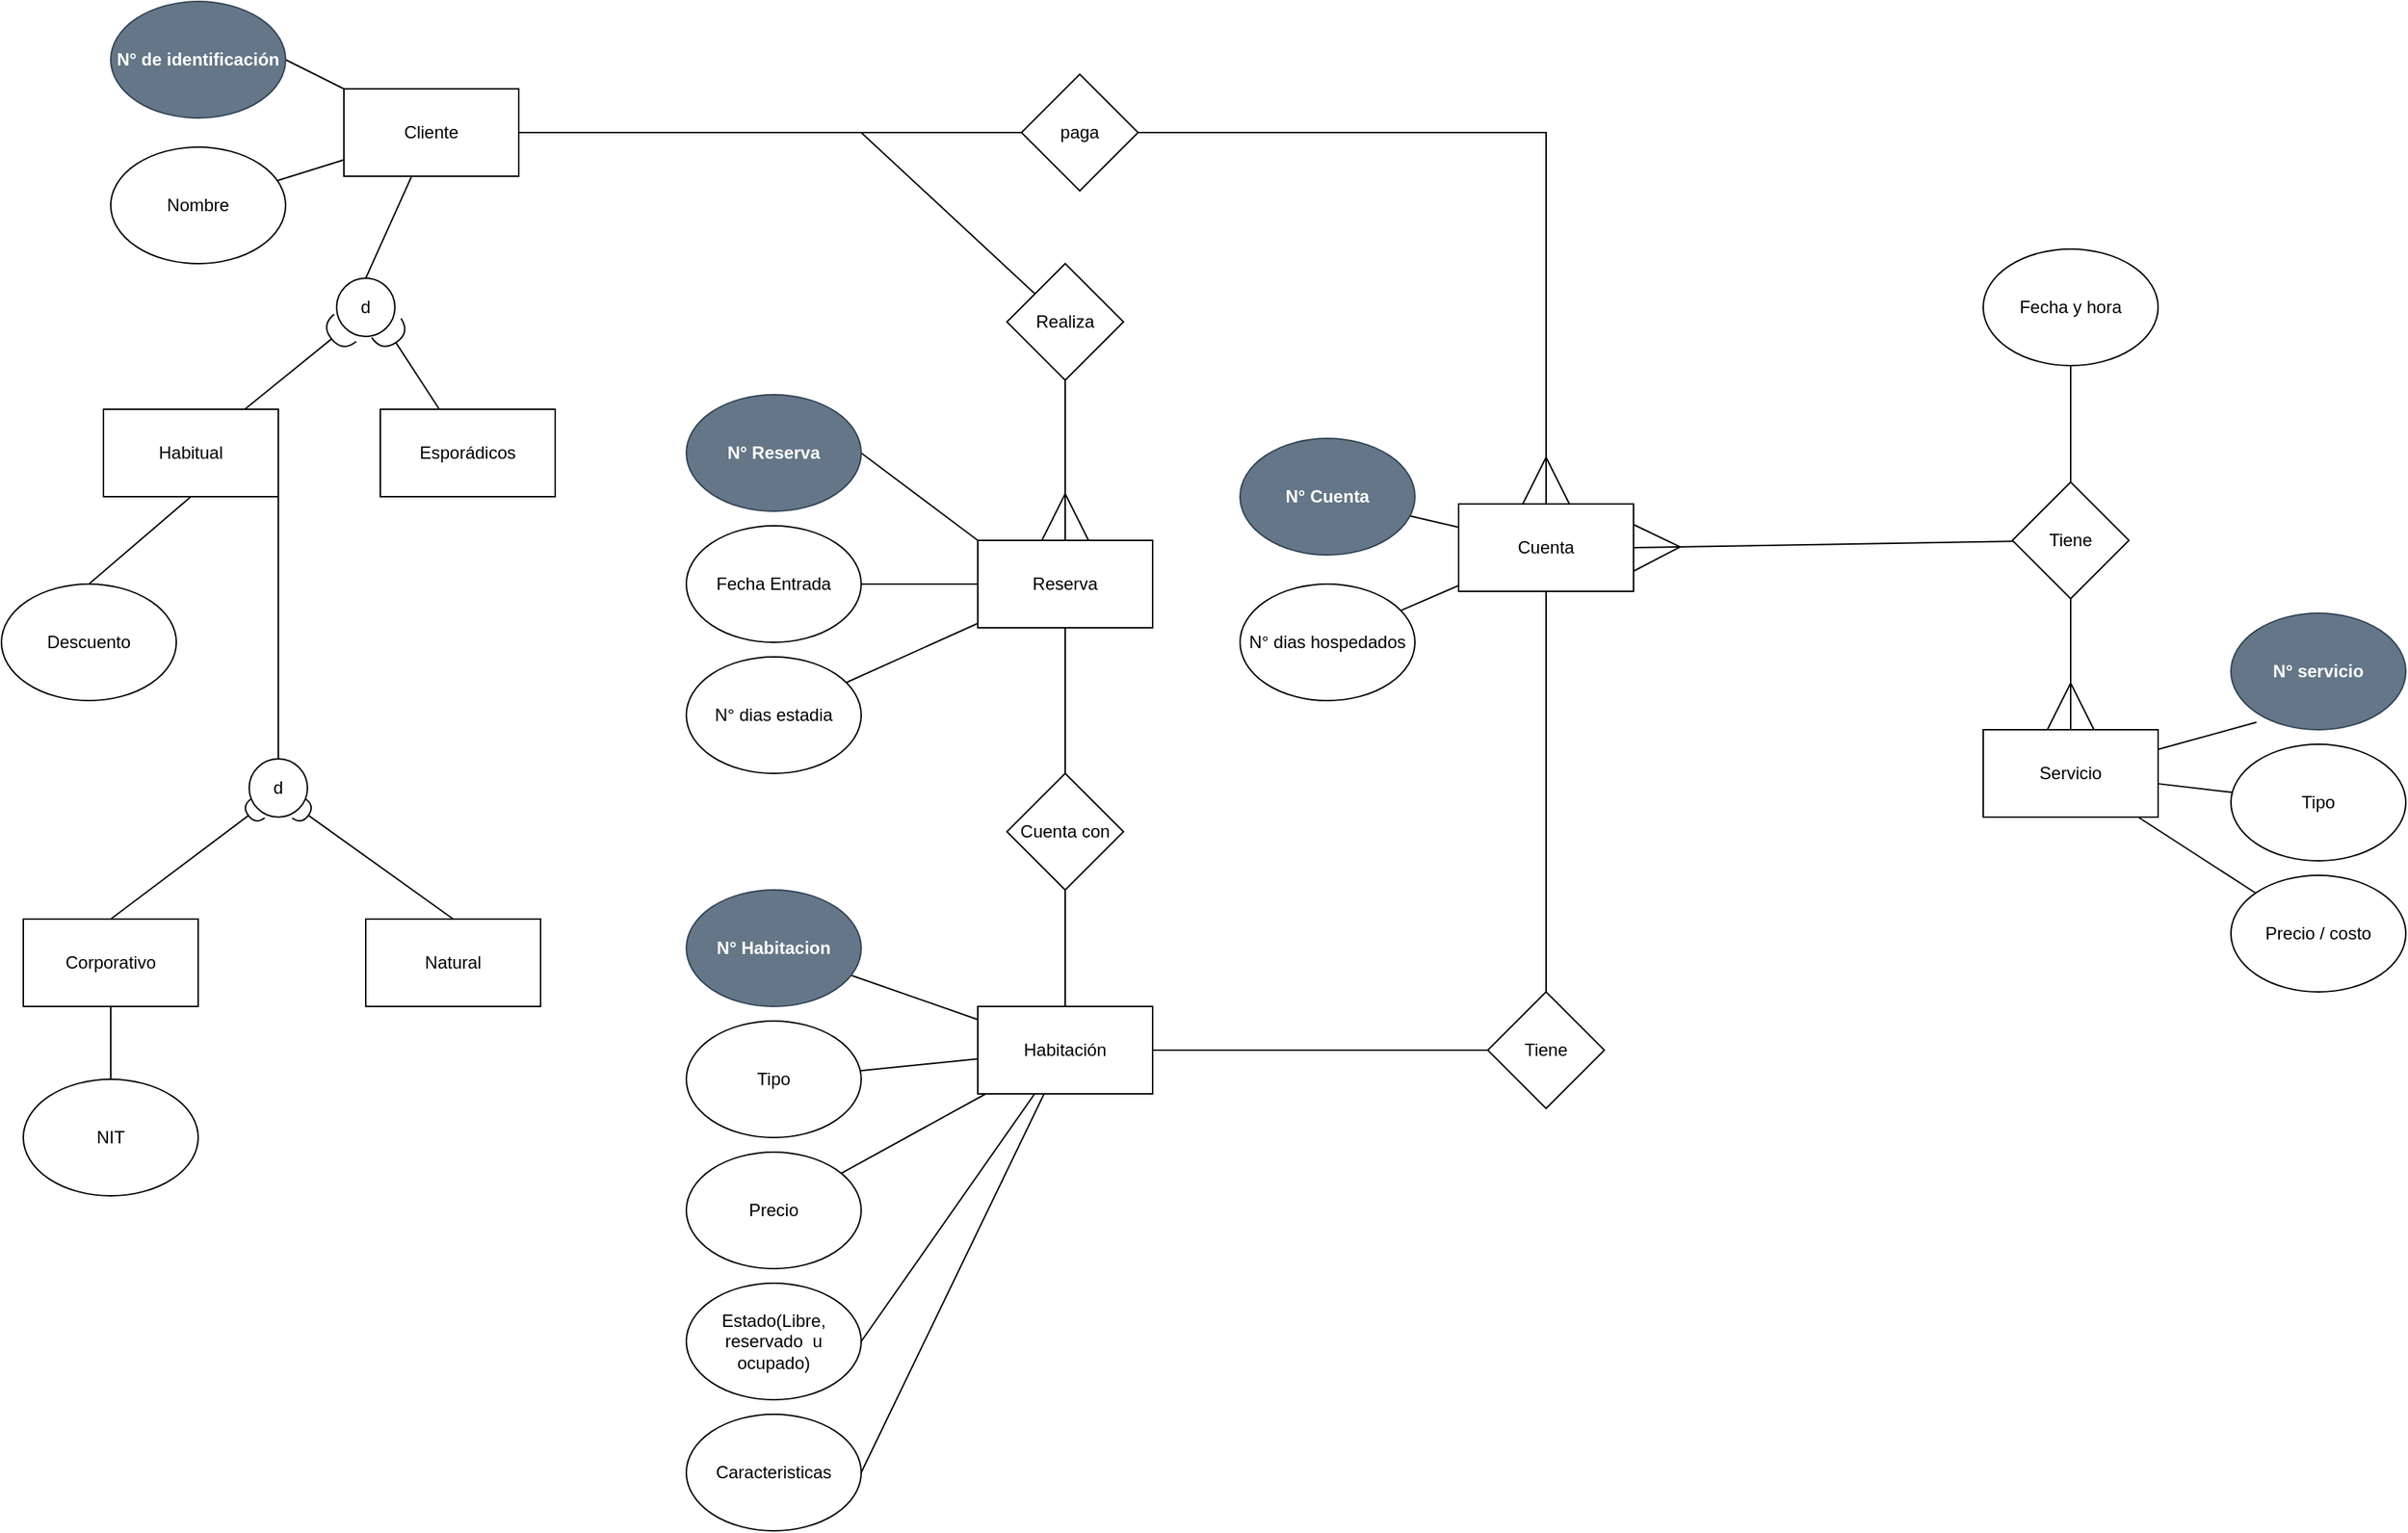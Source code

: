 <mxfile version="24.2.5" type="github">
  <diagram id="R2lEEEUBdFMjLlhIrx00" name="Page-1">
    <mxGraphModel dx="2350" dy="806" grid="1" gridSize="10" guides="1" tooltips="1" connect="1" arrows="1" fold="1" page="1" pageScale="1" pageWidth="850" pageHeight="1100" math="0" shadow="0" extFonts="Permanent Marker^https://fonts.googleapis.com/css?family=Permanent+Marker">
      <root>
        <mxCell id="0" />
        <mxCell id="1" parent="0" />
        <mxCell id="WzUALtF7ErbJbNnm_jxI-42" style="rounded=0;orthogonalLoop=1;jettySize=auto;html=1;endArrow=ERmany;endFill=0;endSize=30;" parent="1" source="WzUALtF7ErbJbNnm_jxI-1" target="WzUALtF7ErbJbNnm_jxI-31" edge="1">
          <mxGeometry relative="1" as="geometry" />
        </mxCell>
        <mxCell id="UDol2EaKQShBg1yIw4Ao-1" style="rounded=0;orthogonalLoop=1;jettySize=auto;html=1;endArrow=ERmany;endFill=0;startArrow=none;startFill=0;targetPerimeterSpacing=0;endSize=30;entryX=1;entryY=0.5;entryDx=0;entryDy=0;" parent="1" source="WzUALtF7ErbJbNnm_jxI-1" target="WzUALtF7ErbJbNnm_jxI-28" edge="1">
          <mxGeometry relative="1" as="geometry">
            <mxPoint x="523.333" y="293.333" as="sourcePoint" />
            <mxPoint x="290" y="410" as="targetPoint" />
            <Array as="points" />
          </mxGeometry>
        </mxCell>
        <mxCell id="spQq0iddo5qkDsfKNymp-11" style="edgeStyle=orthogonalEdgeStyle;rounded=0;orthogonalLoop=1;jettySize=auto;html=1;entryX=0.5;entryY=1;entryDx=0;entryDy=0;endArrow=none;endFill=0;" edge="1" parent="1" source="WzUALtF7ErbJbNnm_jxI-1" target="WzUALtF7ErbJbNnm_jxI-34">
          <mxGeometry relative="1" as="geometry" />
        </mxCell>
        <mxCell id="WzUALtF7ErbJbNnm_jxI-1" value="Tiene" style="rhombus;whiteSpace=wrap;html=1;" parent="1" vertex="1">
          <mxGeometry x="550" y="370" width="80" height="80" as="geometry" />
        </mxCell>
        <mxCell id="WzUALtF7ErbJbNnm_jxI-11" style="rounded=0;orthogonalLoop=1;jettySize=auto;html=1;endArrow=none;endFill=0;" parent="1" source="WzUALtF7ErbJbNnm_jxI-5" target="WzUALtF7ErbJbNnm_jxI-6" edge="1">
          <mxGeometry relative="1" as="geometry" />
        </mxCell>
        <mxCell id="WzUALtF7ErbJbNnm_jxI-15" style="rounded=0;orthogonalLoop=1;jettySize=auto;html=1;endArrow=none;endFill=0;" parent="1" source="WzUALtF7ErbJbNnm_jxI-5" target="WzUALtF7ErbJbNnm_jxI-7" edge="1">
          <mxGeometry relative="1" as="geometry" />
        </mxCell>
        <mxCell id="WzUALtF7ErbJbNnm_jxI-16" style="rounded=0;orthogonalLoop=1;jettySize=auto;html=1;entryX=1;entryY=0.5;entryDx=0;entryDy=0;endArrow=none;endFill=0;" parent="1" source="WzUALtF7ErbJbNnm_jxI-5" target="WzUALtF7ErbJbNnm_jxI-8" edge="1">
          <mxGeometry relative="1" as="geometry">
            <Array as="points" />
          </mxGeometry>
        </mxCell>
        <mxCell id="WzUALtF7ErbJbNnm_jxI-17" style="rounded=0;orthogonalLoop=1;jettySize=auto;html=1;endArrow=none;endFill=0;entryX=1;entryY=0.5;entryDx=0;entryDy=0;" parent="1" source="WzUALtF7ErbJbNnm_jxI-5" target="WzUALtF7ErbJbNnm_jxI-9" edge="1">
          <mxGeometry relative="1" as="geometry">
            <Array as="points" />
          </mxGeometry>
        </mxCell>
        <mxCell id="WzUALtF7ErbJbNnm_jxI-19" style="rounded=0;orthogonalLoop=1;jettySize=auto;html=1;endArrow=none;endFill=0;" parent="1" source="WzUALtF7ErbJbNnm_jxI-5" target="WzUALtF7ErbJbNnm_jxI-18" edge="1">
          <mxGeometry relative="1" as="geometry" />
        </mxCell>
        <mxCell id="WzUALtF7ErbJbNnm_jxI-5" value="Habitación" style="rounded=0;whiteSpace=wrap;html=1;" parent="1" vertex="1">
          <mxGeometry x="-160" y="730" width="120" height="60" as="geometry" />
        </mxCell>
        <mxCell id="WzUALtF7ErbJbNnm_jxI-6" value="Tipo" style="ellipse;whiteSpace=wrap;html=1;" parent="1" vertex="1">
          <mxGeometry x="-360" y="740" width="120" height="80" as="geometry" />
        </mxCell>
        <mxCell id="WzUALtF7ErbJbNnm_jxI-7" value="Precio" style="ellipse;whiteSpace=wrap;html=1;" parent="1" vertex="1">
          <mxGeometry x="-360" y="830" width="120" height="80" as="geometry" />
        </mxCell>
        <mxCell id="WzUALtF7ErbJbNnm_jxI-8" value="Estado(Libre, reservado&amp;nbsp; u ocupado)" style="ellipse;whiteSpace=wrap;html=1;" parent="1" vertex="1">
          <mxGeometry x="-360" y="920" width="120" height="80" as="geometry" />
        </mxCell>
        <mxCell id="WzUALtF7ErbJbNnm_jxI-9" value="Caracteristicas" style="ellipse;whiteSpace=wrap;html=1;" parent="1" vertex="1">
          <mxGeometry x="-360" y="1010" width="120" height="80" as="geometry" />
        </mxCell>
        <mxCell id="WzUALtF7ErbJbNnm_jxI-18" value="&lt;div&gt;N° Habitacion&lt;/div&gt;" style="ellipse;whiteSpace=wrap;html=1;fillColor=#647687;strokeColor=#314354;fontColor=#ffffff;fontStyle=1" parent="1" vertex="1">
          <mxGeometry x="-360" y="650" width="120" height="80" as="geometry" />
        </mxCell>
        <mxCell id="WzUALtF7ErbJbNnm_jxI-24" style="rounded=0;orthogonalLoop=1;jettySize=auto;html=1;endArrow=none;endFill=0;" parent="1" source="WzUALtF7ErbJbNnm_jxI-20" target="WzUALtF7ErbJbNnm_jxI-22" edge="1">
          <mxGeometry relative="1" as="geometry" />
        </mxCell>
        <mxCell id="WzUALtF7ErbJbNnm_jxI-25" style="rounded=0;orthogonalLoop=1;jettySize=auto;html=1;entryX=1;entryY=0.5;entryDx=0;entryDy=0;endArrow=none;endFill=0;" parent="1" source="WzUALtF7ErbJbNnm_jxI-20" target="WzUALtF7ErbJbNnm_jxI-21" edge="1">
          <mxGeometry relative="1" as="geometry" />
        </mxCell>
        <mxCell id="UDol2EaKQShBg1yIw4Ao-5" style="rounded=0;orthogonalLoop=1;jettySize=auto;html=1;endArrow=none;endFill=0;entryX=0.5;entryY=0;entryDx=0;entryDy=0;" parent="1" source="WzUALtF7ErbJbNnm_jxI-20" target="WzUALtF7ErbJbNnm_jxI-23" edge="1">
          <mxGeometry relative="1" as="geometry">
            <mxPoint x="-525" y="210" as="targetPoint" />
          </mxGeometry>
        </mxCell>
        <mxCell id="WzUALtF7ErbJbNnm_jxI-20" value="Cliente" style="rounded=0;whiteSpace=wrap;html=1;" parent="1" vertex="1">
          <mxGeometry x="-595" y="100" width="120" height="60" as="geometry" />
        </mxCell>
        <mxCell id="WzUALtF7ErbJbNnm_jxI-21" value="N° de identificación" style="ellipse;whiteSpace=wrap;html=1;fontStyle=1;fillColor=#647687;strokeColor=#314354;fontColor=#ffffff;" parent="1" vertex="1">
          <mxGeometry x="-755" y="40" width="120" height="80" as="geometry" />
        </mxCell>
        <mxCell id="WzUALtF7ErbJbNnm_jxI-22" value="Nombre" style="ellipse;whiteSpace=wrap;html=1;" parent="1" vertex="1">
          <mxGeometry x="-755" y="140" width="120" height="80" as="geometry" />
        </mxCell>
        <mxCell id="WzUALtF7ErbJbNnm_jxI-23" value="d" style="ellipse;whiteSpace=wrap;html=1;aspect=fixed;" parent="1" vertex="1">
          <mxGeometry x="-600" y="230" width="40" height="40" as="geometry" />
        </mxCell>
        <mxCell id="WzUALtF7ErbJbNnm_jxI-40" style="rounded=0;orthogonalLoop=1;jettySize=auto;html=1;endArrow=none;endFill=0;" parent="1" source="WzUALtF7ErbJbNnm_jxI-28" target="WzUALtF7ErbJbNnm_jxI-29" edge="1">
          <mxGeometry relative="1" as="geometry">
            <Array as="points" />
          </mxGeometry>
        </mxCell>
        <mxCell id="UDol2EaKQShBg1yIw4Ao-3" style="rounded=0;orthogonalLoop=1;jettySize=auto;html=1;endArrow=none;endFill=0;" parent="1" source="WzUALtF7ErbJbNnm_jxI-28" target="UDol2EaKQShBg1yIw4Ao-2" edge="1">
          <mxGeometry relative="1" as="geometry" />
        </mxCell>
        <mxCell id="WzUALtF7ErbJbNnm_jxI-28" value="Cuenta" style="rounded=0;whiteSpace=wrap;html=1;" parent="1" vertex="1">
          <mxGeometry x="170" y="385" width="120" height="60" as="geometry" />
        </mxCell>
        <mxCell id="WzUALtF7ErbJbNnm_jxI-29" value="N° dias hospedados" style="ellipse;whiteSpace=wrap;html=1;" parent="1" vertex="1">
          <mxGeometry x="20" y="440" width="120" height="80" as="geometry" />
        </mxCell>
        <mxCell id="WzUALtF7ErbJbNnm_jxI-37" style="rounded=0;orthogonalLoop=1;jettySize=auto;html=1;endArrow=none;endFill=0;" parent="1" source="WzUALtF7ErbJbNnm_jxI-31" target="WzUALtF7ErbJbNnm_jxI-32" edge="1">
          <mxGeometry relative="1" as="geometry" />
        </mxCell>
        <mxCell id="WzUALtF7ErbJbNnm_jxI-39" style="rounded=0;orthogonalLoop=1;jettySize=auto;html=1;endArrow=none;endFill=0;" parent="1" source="WzUALtF7ErbJbNnm_jxI-31" target="WzUALtF7ErbJbNnm_jxI-35" edge="1">
          <mxGeometry relative="1" as="geometry" />
        </mxCell>
        <mxCell id="WzUALtF7ErbJbNnm_jxI-31" value="&lt;div&gt;Servicio&lt;/div&gt;" style="rounded=0;whiteSpace=wrap;html=1;" parent="1" vertex="1">
          <mxGeometry x="530" y="540" width="120" height="60" as="geometry" />
        </mxCell>
        <mxCell id="WzUALtF7ErbJbNnm_jxI-32" value="Tipo" style="ellipse;whiteSpace=wrap;html=1;" parent="1" vertex="1">
          <mxGeometry x="700" y="550" width="120" height="80" as="geometry" />
        </mxCell>
        <mxCell id="WzUALtF7ErbJbNnm_jxI-33" value="N° servicio" style="ellipse;whiteSpace=wrap;html=1;fillColor=#647687;fontColor=#ffffff;strokeColor=#314354;fontStyle=1" parent="1" vertex="1">
          <mxGeometry x="700" y="460" width="120" height="80" as="geometry" />
        </mxCell>
        <mxCell id="WzUALtF7ErbJbNnm_jxI-34" value="Fecha y hora" style="ellipse;whiteSpace=wrap;html=1;" parent="1" vertex="1">
          <mxGeometry x="530" y="210" width="120" height="80" as="geometry" />
        </mxCell>
        <mxCell id="WzUALtF7ErbJbNnm_jxI-35" value="Precio / costo" style="ellipse;whiteSpace=wrap;html=1;" parent="1" vertex="1">
          <mxGeometry x="700" y="640" width="120" height="80" as="geometry" />
        </mxCell>
        <mxCell id="WzUALtF7ErbJbNnm_jxI-36" style="rounded=0;orthogonalLoop=1;jettySize=auto;html=1;entryX=0.146;entryY=0.936;entryDx=0;entryDy=0;entryPerimeter=0;endArrow=none;endFill=0;" parent="1" source="WzUALtF7ErbJbNnm_jxI-31" target="WzUALtF7ErbJbNnm_jxI-33" edge="1">
          <mxGeometry relative="1" as="geometry" />
        </mxCell>
        <mxCell id="UDol2EaKQShBg1yIw4Ao-2" value="N° Cuenta" style="ellipse;whiteSpace=wrap;html=1;fillColor=#647687;fontColor=#ffffff;strokeColor=#314354;fontStyle=1" parent="1" vertex="1">
          <mxGeometry x="20" y="340" width="120" height="80" as="geometry" />
        </mxCell>
        <mxCell id="UDol2EaKQShBg1yIw4Ao-14" style="rounded=0;orthogonalLoop=1;jettySize=auto;html=1;endArrow=halfCircle;endFill=0;endSize=10;entryX=0;entryY=1;entryDx=0;entryDy=0;" parent="1" source="UDol2EaKQShBg1yIw4Ao-7" target="WzUALtF7ErbJbNnm_jxI-23" edge="1">
          <mxGeometry relative="1" as="geometry">
            <mxPoint x="-620" y="260" as="targetPoint" />
            <Array as="points" />
          </mxGeometry>
        </mxCell>
        <mxCell id="spQq0iddo5qkDsfKNymp-31" style="rounded=0;orthogonalLoop=1;jettySize=auto;html=1;entryX=0.5;entryY=0;entryDx=0;entryDy=0;endArrow=none;endFill=0;exitX=0.5;exitY=1;exitDx=0;exitDy=0;" edge="1" parent="1" source="UDol2EaKQShBg1yIw4Ao-7" target="spQq0iddo5qkDsfKNymp-30">
          <mxGeometry relative="1" as="geometry" />
        </mxCell>
        <mxCell id="UDol2EaKQShBg1yIw4Ao-7" value="Habitual" style="rounded=0;whiteSpace=wrap;html=1;" parent="1" vertex="1">
          <mxGeometry x="-760" y="320" width="120" height="60" as="geometry" />
        </mxCell>
        <mxCell id="UDol2EaKQShBg1yIw4Ao-13" style="rounded=0;orthogonalLoop=1;jettySize=auto;html=1;endArrow=halfCircle;endFill=0;endSize=10;entryX=1;entryY=1;entryDx=0;entryDy=0;" parent="1" source="UDol2EaKQShBg1yIw4Ao-9" target="WzUALtF7ErbJbNnm_jxI-23" edge="1">
          <mxGeometry relative="1" as="geometry">
            <mxPoint x="-560" y="270" as="targetPoint" />
            <Array as="points" />
          </mxGeometry>
        </mxCell>
        <mxCell id="UDol2EaKQShBg1yIw4Ao-9" value="Esporádicos" style="rounded=0;whiteSpace=wrap;html=1;" parent="1" vertex="1">
          <mxGeometry x="-570" y="320" width="120" height="60" as="geometry" />
        </mxCell>
        <mxCell id="UDol2EaKQShBg1yIw4Ao-24" style="rounded=0;orthogonalLoop=1;jettySize=auto;html=1;endArrow=ERmany;endFill=0;exitX=0.5;exitY=1;exitDx=0;exitDy=0;entryX=0.5;entryY=0;entryDx=0;entryDy=0;endSize=30;" parent="1" source="UDol2EaKQShBg1yIw4Ao-23" target="UDol2EaKQShBg1yIw4Ao-21" edge="1">
          <mxGeometry relative="1" as="geometry">
            <mxPoint x="-60" y="420" as="targetPoint" />
          </mxGeometry>
        </mxCell>
        <mxCell id="UDol2EaKQShBg1yIw4Ao-28" style="rounded=0;orthogonalLoop=1;jettySize=auto;html=1;endArrow=none;endFill=0;entryX=0.5;entryY=0;entryDx=0;entryDy=0;" parent="1" source="UDol2EaKQShBg1yIw4Ao-21" target="UDol2EaKQShBg1yIw4Ao-27" edge="1">
          <mxGeometry relative="1" as="geometry">
            <mxPoint x="-100" y="530" as="targetPoint" />
          </mxGeometry>
        </mxCell>
        <mxCell id="UDol2EaKQShBg1yIw4Ao-32" style="rounded=0;orthogonalLoop=1;jettySize=auto;html=1;endArrow=none;endFill=0;" parent="1" source="UDol2EaKQShBg1yIw4Ao-21" target="UDol2EaKQShBg1yIw4Ao-31" edge="1">
          <mxGeometry relative="1" as="geometry" />
        </mxCell>
        <mxCell id="UDol2EaKQShBg1yIw4Ao-33" style="rounded=0;orthogonalLoop=1;jettySize=auto;html=1;endArrow=none;endFill=0;" parent="1" source="UDol2EaKQShBg1yIw4Ao-21" target="UDol2EaKQShBg1yIw4Ao-30" edge="1">
          <mxGeometry relative="1" as="geometry" />
        </mxCell>
        <mxCell id="spQq0iddo5qkDsfKNymp-13" style="rounded=0;orthogonalLoop=1;jettySize=auto;html=1;exitX=0;exitY=0;exitDx=0;exitDy=0;entryX=1;entryY=0.5;entryDx=0;entryDy=0;endArrow=none;endFill=0;" edge="1" parent="1" source="UDol2EaKQShBg1yIw4Ao-21" target="spQq0iddo5qkDsfKNymp-12">
          <mxGeometry relative="1" as="geometry" />
        </mxCell>
        <mxCell id="UDol2EaKQShBg1yIw4Ao-21" value="Reserva" style="rounded=0;whiteSpace=wrap;html=1;" parent="1" vertex="1">
          <mxGeometry x="-160" y="410" width="120" height="60" as="geometry" />
        </mxCell>
        <mxCell id="UDol2EaKQShBg1yIw4Ao-26" style="rounded=0;orthogonalLoop=1;jettySize=auto;html=1;entryX=1;entryY=0.5;entryDx=0;entryDy=0;endArrow=none;endFill=0;" parent="1" source="UDol2EaKQShBg1yIw4Ao-23" target="WzUALtF7ErbJbNnm_jxI-20" edge="1">
          <mxGeometry relative="1" as="geometry">
            <Array as="points">
              <mxPoint x="-240" y="130" />
            </Array>
          </mxGeometry>
        </mxCell>
        <mxCell id="UDol2EaKQShBg1yIw4Ao-23" value="Realiza" style="rhombus;whiteSpace=wrap;html=1;" parent="1" vertex="1">
          <mxGeometry x="-140" y="220" width="80" height="80" as="geometry" />
        </mxCell>
        <mxCell id="UDol2EaKQShBg1yIw4Ao-29" style="rounded=0;orthogonalLoop=1;jettySize=auto;html=1;endArrow=none;endFill=0;entryX=0.5;entryY=0;entryDx=0;entryDy=0;exitX=0.5;exitY=1;exitDx=0;exitDy=0;" parent="1" source="UDol2EaKQShBg1yIw4Ao-27" target="WzUALtF7ErbJbNnm_jxI-5" edge="1">
          <mxGeometry relative="1" as="geometry" />
        </mxCell>
        <mxCell id="UDol2EaKQShBg1yIw4Ao-27" value="Cuenta con" style="rhombus;whiteSpace=wrap;html=1;" parent="1" vertex="1">
          <mxGeometry x="-140" y="570" width="80" height="80" as="geometry" />
        </mxCell>
        <mxCell id="UDol2EaKQShBg1yIw4Ao-30" value="Fecha Entrada" style="ellipse;whiteSpace=wrap;html=1;" parent="1" vertex="1">
          <mxGeometry x="-360" y="400" width="120" height="80" as="geometry" />
        </mxCell>
        <mxCell id="UDol2EaKQShBg1yIw4Ao-31" value="N° dias estadia" style="ellipse;whiteSpace=wrap;html=1;" parent="1" vertex="1">
          <mxGeometry x="-360" y="490" width="120" height="80" as="geometry" />
        </mxCell>
        <mxCell id="spQq0iddo5qkDsfKNymp-8" value="" style="rounded=0;orthogonalLoop=1;jettySize=auto;html=1;endArrow=ERmany;endFill=0;endSize=30;exitX=1;exitY=0.5;exitDx=0;exitDy=0;entryX=0.5;entryY=0;entryDx=0;entryDy=0;" edge="1" parent="1" source="spQq0iddo5qkDsfKNymp-7" target="WzUALtF7ErbJbNnm_jxI-28">
          <mxGeometry relative="1" as="geometry">
            <mxPoint x="230" y="380" as="targetPoint" />
            <Array as="points">
              <mxPoint x="230" y="130" />
              <mxPoint x="230" y="290" />
            </Array>
          </mxGeometry>
        </mxCell>
        <mxCell id="spQq0iddo5qkDsfKNymp-10" style="edgeStyle=orthogonalEdgeStyle;rounded=0;orthogonalLoop=1;jettySize=auto;html=1;strokeColor=default;endArrow=none;endFill=0;" edge="1" parent="1" source="spQq0iddo5qkDsfKNymp-7">
          <mxGeometry relative="1" as="geometry">
            <mxPoint x="-475" y="130" as="targetPoint" />
          </mxGeometry>
        </mxCell>
        <mxCell id="spQq0iddo5qkDsfKNymp-7" value="paga" style="rhombus;whiteSpace=wrap;html=1;" vertex="1" parent="1">
          <mxGeometry x="-130" y="90" width="80" height="80" as="geometry" />
        </mxCell>
        <mxCell id="spQq0iddo5qkDsfKNymp-12" value="N° Reserva" style="ellipse;whiteSpace=wrap;html=1;fillColor=#647687;fontColor=#ffffff;strokeColor=#314354;fontStyle=1" vertex="1" parent="1">
          <mxGeometry x="-360" y="310" width="120" height="80" as="geometry" />
        </mxCell>
        <mxCell id="spQq0iddo5qkDsfKNymp-15" style="rounded=0;orthogonalLoop=1;jettySize=auto;html=1;entryX=0.5;entryY=1;entryDx=0;entryDy=0;endArrow=none;endFill=0;" edge="1" parent="1" source="spQq0iddo5qkDsfKNymp-14" target="WzUALtF7ErbJbNnm_jxI-28">
          <mxGeometry relative="1" as="geometry" />
        </mxCell>
        <mxCell id="spQq0iddo5qkDsfKNymp-16" style="rounded=0;orthogonalLoop=1;jettySize=auto;html=1;entryX=1;entryY=0.5;entryDx=0;entryDy=0;endArrow=none;endFill=0;" edge="1" parent="1" source="spQq0iddo5qkDsfKNymp-14" target="WzUALtF7ErbJbNnm_jxI-5">
          <mxGeometry relative="1" as="geometry" />
        </mxCell>
        <mxCell id="spQq0iddo5qkDsfKNymp-14" value="Tiene" style="rhombus;whiteSpace=wrap;html=1;" vertex="1" parent="1">
          <mxGeometry x="190" y="720" width="80" height="80" as="geometry" />
        </mxCell>
        <mxCell id="spQq0iddo5qkDsfKNymp-23" style="rounded=0;orthogonalLoop=1;jettySize=auto;html=1;exitX=0.5;exitY=0;exitDx=0;exitDy=0;entryX=1;entryY=1;entryDx=0;entryDy=0;endArrow=none;endFill=0;" edge="1" parent="1" source="spQq0iddo5qkDsfKNymp-21" target="UDol2EaKQShBg1yIw4Ao-7">
          <mxGeometry relative="1" as="geometry" />
        </mxCell>
        <mxCell id="spQq0iddo5qkDsfKNymp-24" style="rounded=0;orthogonalLoop=1;jettySize=auto;html=1;exitX=1;exitY=1;exitDx=0;exitDy=0;entryX=0.5;entryY=0;entryDx=0;entryDy=0;endArrow=none;endFill=0;startArrow=halfCircle;startFill=0;targetPerimeterSpacing=10;" edge="1" parent="1" source="spQq0iddo5qkDsfKNymp-21" target="spQq0iddo5qkDsfKNymp-29">
          <mxGeometry relative="1" as="geometry">
            <mxPoint x="-465.0" y="670" as="targetPoint" />
          </mxGeometry>
        </mxCell>
        <mxCell id="spQq0iddo5qkDsfKNymp-25" style="rounded=0;orthogonalLoop=1;jettySize=auto;html=1;entryX=0.5;entryY=0;entryDx=0;entryDy=0;endArrow=none;endFill=0;startArrow=halfCircle;startFill=0;targetPerimeterSpacing=10;exitX=0;exitY=1;exitDx=0;exitDy=0;" edge="1" parent="1" source="spQq0iddo5qkDsfKNymp-21" target="spQq0iddo5qkDsfKNymp-28">
          <mxGeometry relative="1" as="geometry">
            <mxPoint x="-699" y="579" as="sourcePoint" />
            <mxPoint x="-765" y="660" as="targetPoint" />
          </mxGeometry>
        </mxCell>
        <mxCell id="spQq0iddo5qkDsfKNymp-21" value="d" style="ellipse;whiteSpace=wrap;html=1;aspect=fixed;" vertex="1" parent="1">
          <mxGeometry x="-660" y="560" width="40" height="40" as="geometry" />
        </mxCell>
        <mxCell id="spQq0iddo5qkDsfKNymp-37" style="rounded=0;orthogonalLoop=1;jettySize=auto;html=1;entryX=0.5;entryY=0;entryDx=0;entryDy=0;endArrow=none;endFill=0;" edge="1" parent="1" source="spQq0iddo5qkDsfKNymp-28" target="spQq0iddo5qkDsfKNymp-36">
          <mxGeometry relative="1" as="geometry" />
        </mxCell>
        <mxCell id="spQq0iddo5qkDsfKNymp-28" value="Corporativo" style="rounded=0;whiteSpace=wrap;html=1;" vertex="1" parent="1">
          <mxGeometry x="-815" y="670" width="120" height="60" as="geometry" />
        </mxCell>
        <mxCell id="spQq0iddo5qkDsfKNymp-29" value="Natural" style="rounded=0;whiteSpace=wrap;html=1;" vertex="1" parent="1">
          <mxGeometry x="-580" y="670" width="120" height="60" as="geometry" />
        </mxCell>
        <mxCell id="spQq0iddo5qkDsfKNymp-30" value="Descuento" style="ellipse;whiteSpace=wrap;html=1;" vertex="1" parent="1">
          <mxGeometry x="-830" y="440" width="120" height="80" as="geometry" />
        </mxCell>
        <mxCell id="spQq0iddo5qkDsfKNymp-36" value="NIT" style="ellipse;whiteSpace=wrap;html=1;" vertex="1" parent="1">
          <mxGeometry x="-815" y="780" width="120" height="80" as="geometry" />
        </mxCell>
      </root>
    </mxGraphModel>
  </diagram>
</mxfile>
